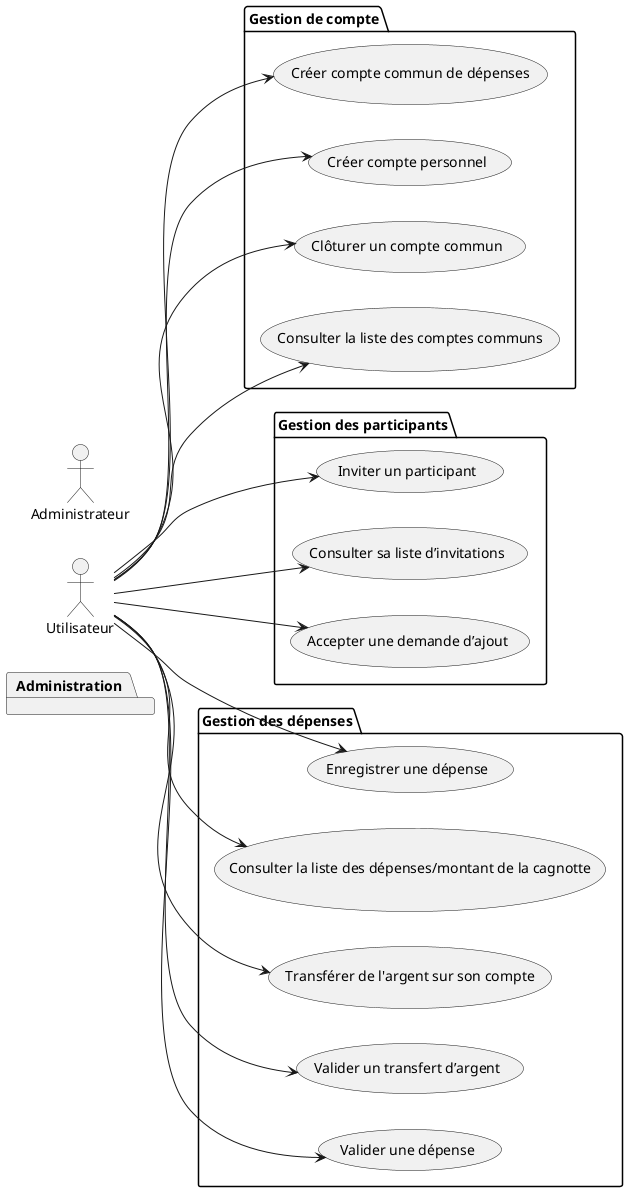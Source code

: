 @startuml
left to right direction

actor "Utilisateur" as User

actor "Administrateur" as Admin

package "Gestion de compte"{
	usecase "Créer compte commun de dépenses" as cccd
	usecase "Créer compte personnel" as ccp
	usecase "Clôturer un compte commun" as ccc
	usecase "Consulter la liste des comptes communs" as clcc

}

package "Gestion des participants"{
	usecase "Inviter un participant" as iup
        usecase "Consulter sa liste d’invitations" as csli
        usecase "Accepter une demande d’ajout" as auda
}

package "Gestion des dépenses"{
        usecase "Enregistrer une dépense" as eud
        usecase "Consulter la liste des dépenses/montant de la cagnotte" as cllddmdlc
        usecase "Transférer de l'argent sur son compte" as tdassc
        usecase "Valider un transfert d’argent" as vuta
        usecase "Valider une dépense" as vud
}

package "Administration"{

}

User --> cccd
User --> ccp
User --> ccc
User --> clcc
User --> iup
User --> csli
User --> auda
User --> eud
User --> cllddmdlc
User --> tdassc
User --> vuta
User --> vud
@enduml